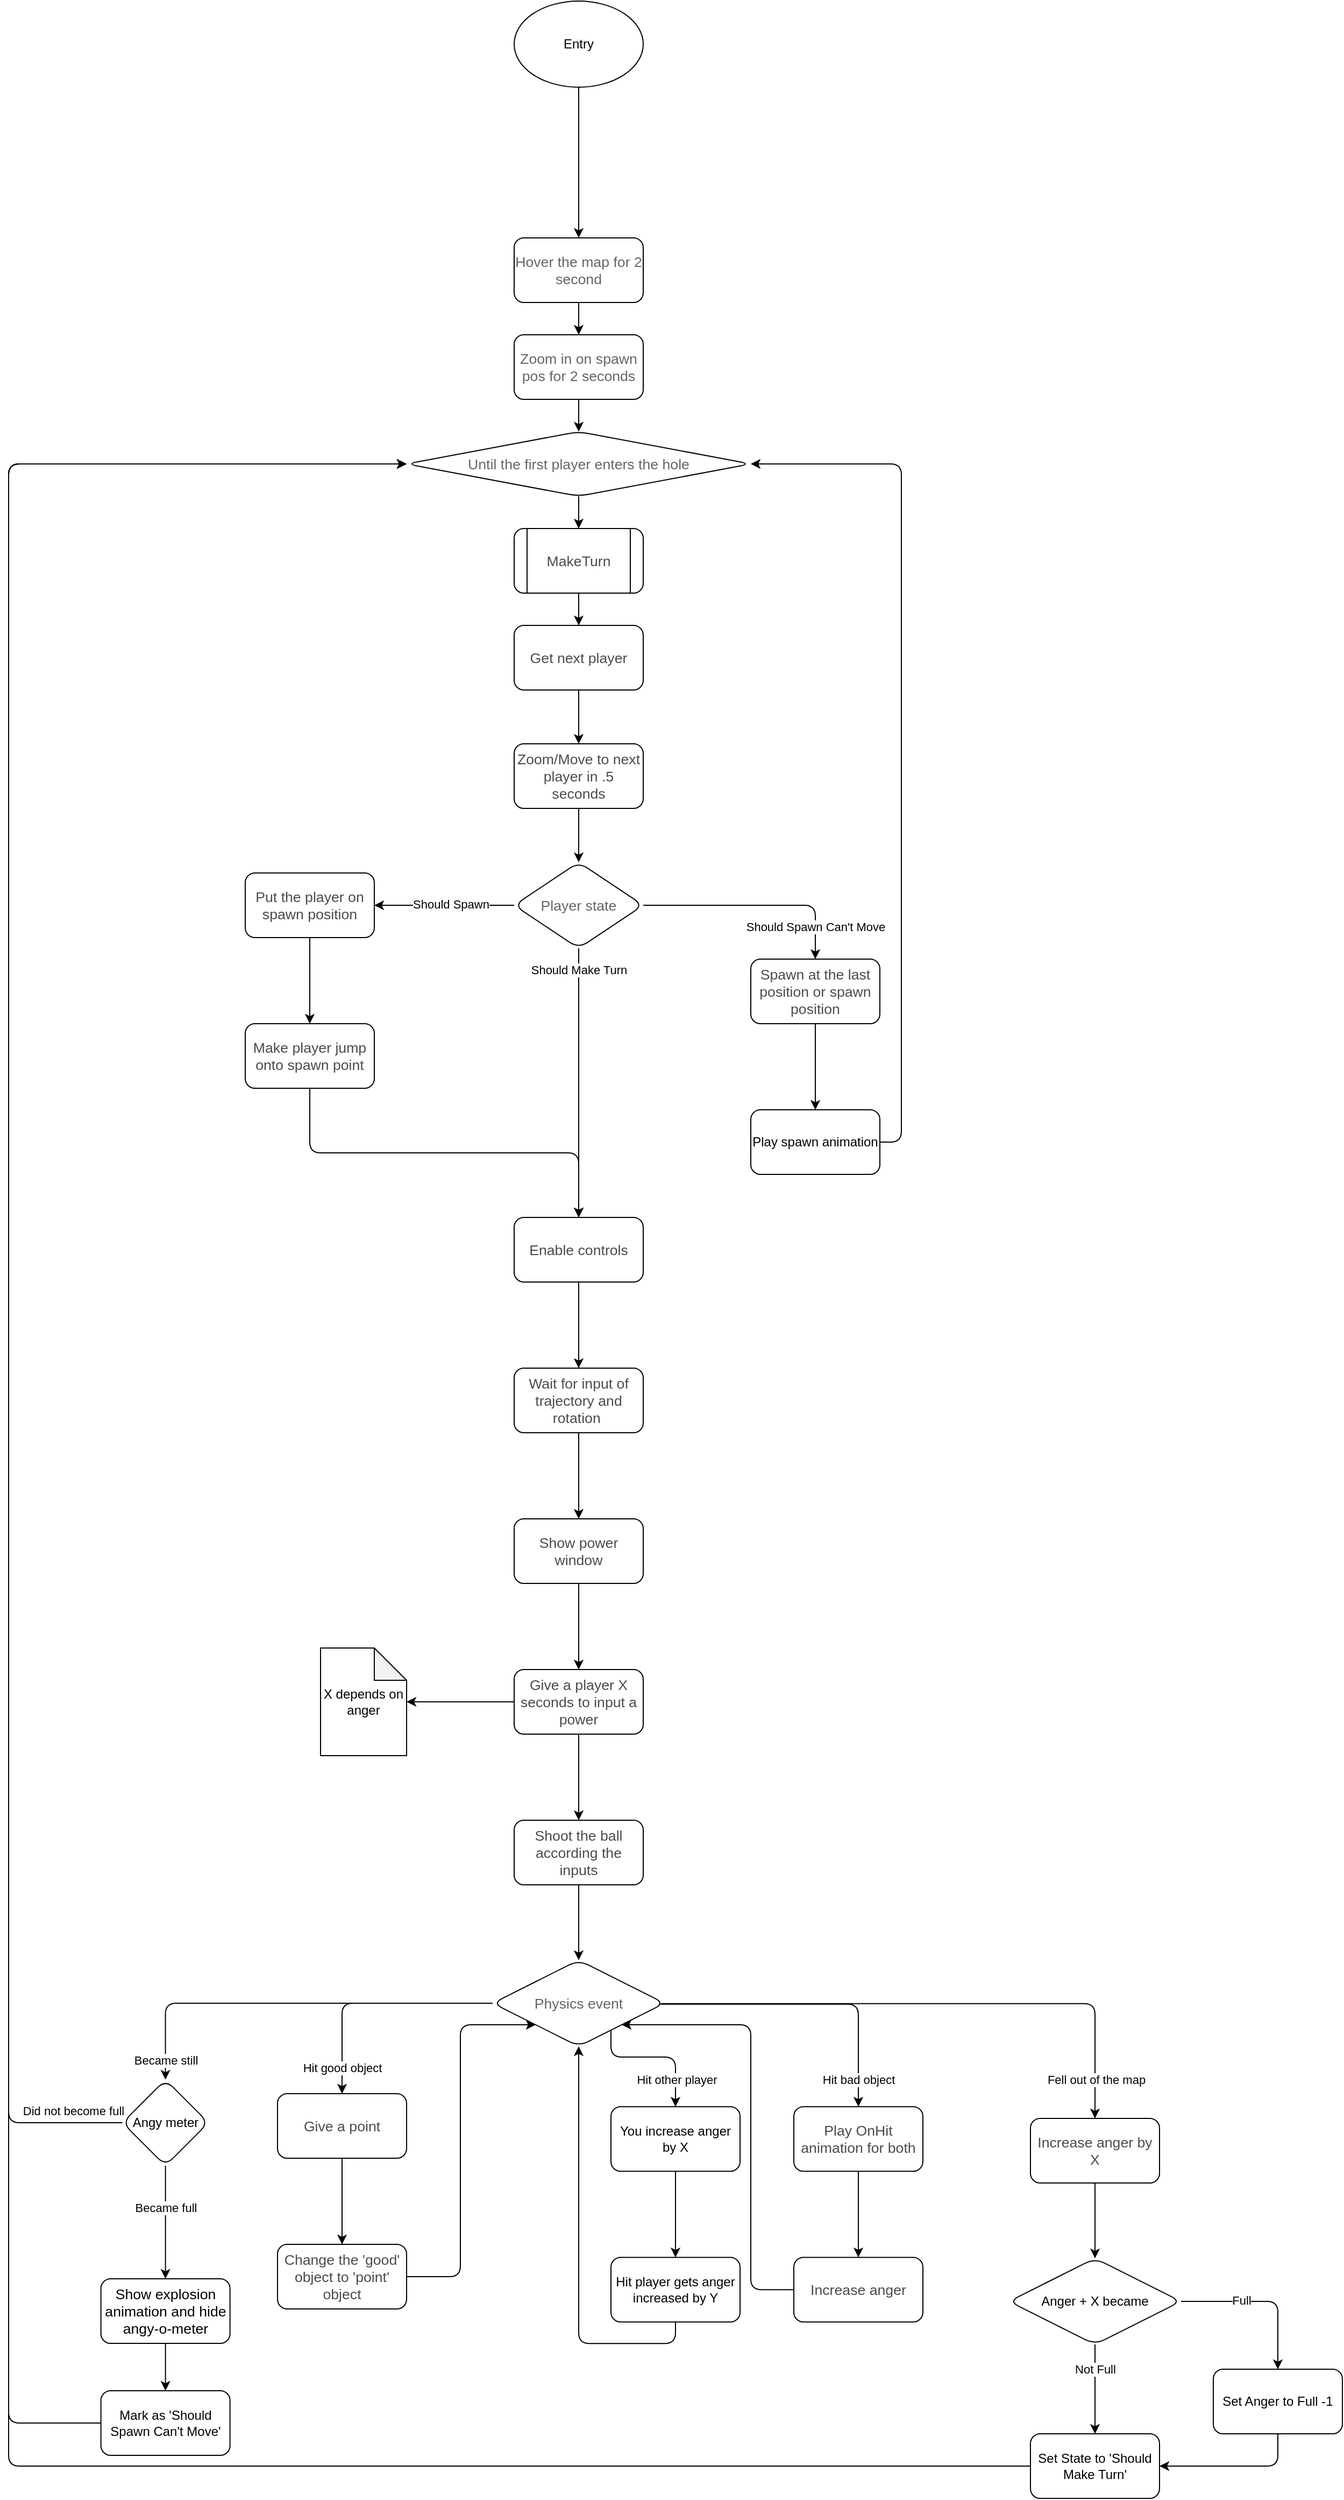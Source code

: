 <mxfile version="14.1.8" type="device"><diagram id="mxpw1EMTDVqiN5W3crf7" name="Page-1"><mxGraphModel dx="1242" dy="534" grid="1" gridSize="10" guides="1" tooltips="1" connect="1" arrows="1" fold="1" page="1" pageScale="1" pageWidth="3300" pageHeight="4681" math="0" shadow="0"><root><mxCell id="0"/><mxCell id="1" parent="0"/><mxCell id="OTyS1bWj5J7gWthaUP3Q-3" value="" style="edgeStyle=orthogonalEdgeStyle;orthogonalLoop=1;jettySize=auto;html=1;fontFamily=Helvetica;" edge="1" parent="1" source="OTyS1bWj5J7gWthaUP3Q-1" target="OTyS1bWj5J7gWthaUP3Q-2"><mxGeometry relative="1" as="geometry"/></mxCell><mxCell id="OTyS1bWj5J7gWthaUP3Q-1" value="Entry" style="ellipse;whiteSpace=wrap;html=1;fontFamily=Helvetica;rounded=1;" vertex="1" parent="1"><mxGeometry x="1060" y="260" width="120" height="80" as="geometry"/></mxCell><mxCell id="OTyS1bWj5J7gWthaUP3Q-5" value="" style="edgeStyle=orthogonalEdgeStyle;orthogonalLoop=1;jettySize=auto;html=1;fontFamily=Helvetica;" edge="1" parent="1" source="OTyS1bWj5J7gWthaUP3Q-2" target="OTyS1bWj5J7gWthaUP3Q-4"><mxGeometry relative="1" as="geometry"/></mxCell><mxCell id="OTyS1bWj5J7gWthaUP3Q-2" value="&lt;span style=&quot;color: rgb(101, 101, 101); font-size: 10pt;&quot;&gt;Hover the map for 2 second&lt;/span&gt;" style="whiteSpace=wrap;html=1;fontFamily=Helvetica;rounded=1;" vertex="1" parent="1"><mxGeometry x="1060" y="480" width="120" height="60" as="geometry"/></mxCell><mxCell id="OTyS1bWj5J7gWthaUP3Q-7" value="" style="edgeStyle=orthogonalEdgeStyle;orthogonalLoop=1;jettySize=auto;html=1;fontFamily=Helvetica;" edge="1" parent="1" source="OTyS1bWj5J7gWthaUP3Q-4" target="OTyS1bWj5J7gWthaUP3Q-6"><mxGeometry relative="1" as="geometry"/></mxCell><mxCell id="OTyS1bWj5J7gWthaUP3Q-4" value="&lt;span style=&quot;color: rgb(101 , 101 , 101) ; font-size: 10pt&quot;&gt;Zoom in on spawn pos for 2 seconds&lt;/span&gt;&lt;br&gt;" style="whiteSpace=wrap;html=1;fontFamily=Helvetica;rounded=1;" vertex="1" parent="1"><mxGeometry x="1060" y="570" width="120" height="60" as="geometry"/></mxCell><mxCell id="OTyS1bWj5J7gWthaUP3Q-9" value="" style="edgeStyle=orthogonalEdgeStyle;orthogonalLoop=1;jettySize=auto;html=1;fontFamily=Helvetica;" edge="1" parent="1" source="OTyS1bWj5J7gWthaUP3Q-6" target="OTyS1bWj5J7gWthaUP3Q-8"><mxGeometry relative="1" as="geometry"/></mxCell><mxCell id="OTyS1bWj5J7gWthaUP3Q-6" value="&lt;span style=&quot;color: rgb(101, 101, 101); font-size: 10pt;&quot;&gt;Until the first player enters the hole&lt;/span&gt;&lt;br&gt;" style="rhombus;whiteSpace=wrap;html=1;fontFamily=Helvetica;rounded=1;" vertex="1" parent="1"><mxGeometry x="960.0" y="660" width="320" height="60" as="geometry"/></mxCell><mxCell id="OTyS1bWj5J7gWthaUP3Q-11" value="" style="edgeStyle=orthogonalEdgeStyle;orthogonalLoop=1;jettySize=auto;html=1;fontFamily=Helvetica;" edge="1" parent="1" source="OTyS1bWj5J7gWthaUP3Q-8" target="OTyS1bWj5J7gWthaUP3Q-10"><mxGeometry relative="1" as="geometry"/></mxCell><mxCell id="OTyS1bWj5J7gWthaUP3Q-8" value="&lt;span style=&quot;color: rgb(75, 75, 75); font-size: 10pt;&quot;&gt;MakeTurn&lt;/span&gt;" style="shape=process;whiteSpace=wrap;html=1;backgroundOutline=1;fontFamily=Helvetica;rounded=1;" vertex="1" parent="1"><mxGeometry x="1060" y="750" width="120" height="60" as="geometry"/></mxCell><mxCell id="OTyS1bWj5J7gWthaUP3Q-13" value="" style="edgeStyle=orthogonalEdgeStyle;orthogonalLoop=1;jettySize=auto;html=1;fontFamily=Helvetica;" edge="1" parent="1" source="OTyS1bWj5J7gWthaUP3Q-10" target="OTyS1bWj5J7gWthaUP3Q-12"><mxGeometry relative="1" as="geometry"/></mxCell><mxCell id="OTyS1bWj5J7gWthaUP3Q-10" value="&lt;span style=&quot;color: rgb(75, 75, 75); font-size: 10pt;&quot;&gt;Get next player&lt;/span&gt;" style="whiteSpace=wrap;html=1;fontFamily=Helvetica;rounded=1;" vertex="1" parent="1"><mxGeometry x="1060" y="840" width="120" height="60" as="geometry"/></mxCell><mxCell id="OTyS1bWj5J7gWthaUP3Q-15" value="" style="edgeStyle=orthogonalEdgeStyle;orthogonalLoop=1;jettySize=auto;html=1;fontFamily=Helvetica;" edge="1" parent="1" source="OTyS1bWj5J7gWthaUP3Q-12" target="OTyS1bWj5J7gWthaUP3Q-14"><mxGeometry relative="1" as="geometry"/></mxCell><mxCell id="OTyS1bWj5J7gWthaUP3Q-12" value="&lt;span style=&quot;color: rgb(75, 75, 75); font-size: 10pt;&quot;&gt;Zoom/Move to next player in .5 seconds&lt;/span&gt;" style="whiteSpace=wrap;html=1;fontFamily=Helvetica;rounded=1;" vertex="1" parent="1"><mxGeometry x="1060" y="950" width="120" height="60" as="geometry"/></mxCell><mxCell id="OTyS1bWj5J7gWthaUP3Q-17" value="" style="edgeStyle=orthogonalEdgeStyle;orthogonalLoop=1;jettySize=auto;html=1;fontFamily=Helvetica;" edge="1" parent="1" source="OTyS1bWj5J7gWthaUP3Q-14" target="OTyS1bWj5J7gWthaUP3Q-102"><mxGeometry relative="1" as="geometry"><mxPoint x="1300" y="1170" as="targetPoint"/></mxGeometry></mxCell><mxCell id="OTyS1bWj5J7gWthaUP3Q-69" value="Should Spawn Can't Move" style="edgeLabel;html=1;align=center;verticalAlign=middle;resizable=0;points=[];fontFamily=Helvetica;rounded=1;" vertex="1" connectable="0" parent="OTyS1bWj5J7gWthaUP3Q-17"><mxGeometry x="-0.468" y="2" relative="1" as="geometry"><mxPoint x="104" y="22" as="offset"/></mxGeometry></mxCell><mxCell id="OTyS1bWj5J7gWthaUP3Q-23" value="" style="edgeStyle=orthogonalEdgeStyle;orthogonalLoop=1;jettySize=auto;html=1;fontFamily=Helvetica;" edge="1" parent="1" source="OTyS1bWj5J7gWthaUP3Q-14" target="OTyS1bWj5J7gWthaUP3Q-22"><mxGeometry relative="1" as="geometry"/></mxCell><mxCell id="OTyS1bWj5J7gWthaUP3Q-67" value="Should Spawn" style="edgeLabel;html=1;align=center;verticalAlign=middle;resizable=0;points=[];fontFamily=Helvetica;rounded=1;" vertex="1" connectable="0" parent="OTyS1bWj5J7gWthaUP3Q-23"><mxGeometry x="-0.091" y="-1" relative="1" as="geometry"><mxPoint as="offset"/></mxGeometry></mxCell><mxCell id="OTyS1bWj5J7gWthaUP3Q-142" style="edgeStyle=orthogonalEdgeStyle;orthogonalLoop=1;jettySize=auto;html=1;exitX=0.5;exitY=1;exitDx=0;exitDy=0;entryX=0.5;entryY=0;entryDx=0;entryDy=0;fontFamily=Helvetica;" edge="1" parent="1" source="OTyS1bWj5J7gWthaUP3Q-14" target="OTyS1bWj5J7gWthaUP3Q-26"><mxGeometry relative="1" as="geometry"/></mxCell><mxCell id="OTyS1bWj5J7gWthaUP3Q-165" value="Should Make Turn" style="edgeLabel;html=1;align=center;verticalAlign=middle;resizable=0;points=[];fontFamily=Helvetica;rounded=1;" vertex="1" connectable="0" parent="OTyS1bWj5J7gWthaUP3Q-142"><mxGeometry x="-0.297" relative="1" as="geometry"><mxPoint y="-68.24" as="offset"/></mxGeometry></mxCell><mxCell id="OTyS1bWj5J7gWthaUP3Q-14" value="&lt;span style=&quot;color: rgb(101, 101, 101); font-size: 10pt;&quot;&gt;Player state&lt;/span&gt;" style="rhombus;whiteSpace=wrap;html=1;fontFamily=Helvetica;rounded=1;" vertex="1" parent="1"><mxGeometry x="1060" y="1060" width="120" height="80" as="geometry"/></mxCell><mxCell id="OTyS1bWj5J7gWthaUP3Q-21" style="edgeStyle=orthogonalEdgeStyle;orthogonalLoop=1;jettySize=auto;html=1;exitX=1;exitY=0.5;exitDx=0;exitDy=0;entryX=1;entryY=0.5;entryDx=0;entryDy=0;fontFamily=Helvetica;" edge="1" parent="1" source="OTyS1bWj5J7gWthaUP3Q-103" target="OTyS1bWj5J7gWthaUP3Q-6"><mxGeometry relative="1" as="geometry"><mxPoint x="1390" y="1300.0" as="sourcePoint"/><Array as="points"/></mxGeometry></mxCell><mxCell id="OTyS1bWj5J7gWthaUP3Q-25" value="" style="edgeStyle=orthogonalEdgeStyle;orthogonalLoop=1;jettySize=auto;html=1;fontFamily=Helvetica;" edge="1" parent="1" source="OTyS1bWj5J7gWthaUP3Q-22" target="OTyS1bWj5J7gWthaUP3Q-24"><mxGeometry relative="1" as="geometry"/></mxCell><mxCell id="OTyS1bWj5J7gWthaUP3Q-22" value="&lt;span style=&quot;color: rgb(75, 75, 75); font-size: 10pt;&quot;&gt;Put the player on spawn position&lt;/span&gt;" style="whiteSpace=wrap;html=1;fontFamily=Helvetica;rounded=1;" vertex="1" parent="1"><mxGeometry x="810.0" y="1070" width="120" height="60" as="geometry"/></mxCell><mxCell id="OTyS1bWj5J7gWthaUP3Q-35" style="edgeStyle=orthogonalEdgeStyle;orthogonalLoop=1;jettySize=auto;html=1;exitX=0.5;exitY=1;exitDx=0;exitDy=0;entryX=0.5;entryY=0;entryDx=0;entryDy=0;fontFamily=Helvetica;" edge="1" parent="1" source="OTyS1bWj5J7gWthaUP3Q-24" target="OTyS1bWj5J7gWthaUP3Q-26"><mxGeometry relative="1" as="geometry"/></mxCell><mxCell id="OTyS1bWj5J7gWthaUP3Q-24" value="&lt;span style=&quot;color: rgb(75, 75, 75); font-size: 10pt;&quot;&gt;Make player jump onto spawn point&lt;/span&gt;" style="whiteSpace=wrap;html=1;fontFamily=Helvetica;rounded=1;" vertex="1" parent="1"><mxGeometry x="810.0" y="1210" width="120" height="60" as="geometry"/></mxCell><mxCell id="OTyS1bWj5J7gWthaUP3Q-28" value="" style="edgeStyle=orthogonalEdgeStyle;orthogonalLoop=1;jettySize=auto;html=1;fontFamily=Helvetica;" edge="1" parent="1" source="OTyS1bWj5J7gWthaUP3Q-26" target="OTyS1bWj5J7gWthaUP3Q-27"><mxGeometry relative="1" as="geometry"/></mxCell><mxCell id="OTyS1bWj5J7gWthaUP3Q-26" value="&lt;span style=&quot;color: rgb(75, 75, 75); font-size: 10pt;&quot;&gt;Enable controls&lt;/span&gt;" style="whiteSpace=wrap;html=1;fontFamily=Helvetica;rounded=1;" vertex="1" parent="1"><mxGeometry x="1060" y="1390" width="120" height="60" as="geometry"/></mxCell><mxCell id="OTyS1bWj5J7gWthaUP3Q-30" value="" style="edgeStyle=orthogonalEdgeStyle;orthogonalLoop=1;jettySize=auto;html=1;fontFamily=Helvetica;" edge="1" parent="1" source="OTyS1bWj5J7gWthaUP3Q-27" target="OTyS1bWj5J7gWthaUP3Q-29"><mxGeometry relative="1" as="geometry"/></mxCell><mxCell id="OTyS1bWj5J7gWthaUP3Q-27" value="&lt;span style=&quot;color: rgb(75, 75, 75); font-size: 10pt;&quot;&gt;Wait for input of trajectory and rotation&amp;nbsp;&lt;/span&gt;" style="whiteSpace=wrap;html=1;fontFamily=Helvetica;rounded=1;" vertex="1" parent="1"><mxGeometry x="1060" y="1530" width="120" height="60" as="geometry"/></mxCell><mxCell id="OTyS1bWj5J7gWthaUP3Q-32" value="" style="edgeStyle=orthogonalEdgeStyle;orthogonalLoop=1;jettySize=auto;html=1;fontFamily=Helvetica;" edge="1" parent="1" source="OTyS1bWj5J7gWthaUP3Q-29" target="OTyS1bWj5J7gWthaUP3Q-31"><mxGeometry relative="1" as="geometry"/></mxCell><mxCell id="OTyS1bWj5J7gWthaUP3Q-29" value="&lt;span style=&quot;color: rgb(75, 75, 75); font-size: 10pt;&quot;&gt;Show power window&lt;/span&gt;" style="whiteSpace=wrap;html=1;fontFamily=Helvetica;rounded=1;" vertex="1" parent="1"><mxGeometry x="1060" y="1670" width="120" height="60" as="geometry"/></mxCell><mxCell id="OTyS1bWj5J7gWthaUP3Q-34" value="" style="edgeStyle=orthogonalEdgeStyle;orthogonalLoop=1;jettySize=auto;html=1;fontFamily=Helvetica;" edge="1" parent="1" source="OTyS1bWj5J7gWthaUP3Q-31" target="OTyS1bWj5J7gWthaUP3Q-33"><mxGeometry relative="1" as="geometry"/></mxCell><mxCell id="OTyS1bWj5J7gWthaUP3Q-109" value="" style="edgeStyle=orthogonalEdgeStyle;orthogonalLoop=1;jettySize=auto;html=1;fontFamily=Helvetica;" edge="1" parent="1" source="OTyS1bWj5J7gWthaUP3Q-31" target="OTyS1bWj5J7gWthaUP3Q-108"><mxGeometry relative="1" as="geometry"/></mxCell><mxCell id="OTyS1bWj5J7gWthaUP3Q-31" value="&lt;span style=&quot;color: rgb(75, 75, 75); font-size: 10pt;&quot;&gt;Give a player X seconds to input a power&lt;/span&gt;" style="whiteSpace=wrap;html=1;fontFamily=Helvetica;rounded=1;" vertex="1" parent="1"><mxGeometry x="1060" y="1810" width="120" height="60" as="geometry"/></mxCell><mxCell id="OTyS1bWj5J7gWthaUP3Q-38" value="" style="edgeStyle=orthogonalEdgeStyle;orthogonalLoop=1;jettySize=auto;html=1;fontFamily=Helvetica;" edge="1" parent="1" source="OTyS1bWj5J7gWthaUP3Q-33" target="OTyS1bWj5J7gWthaUP3Q-37"><mxGeometry relative="1" as="geometry"/></mxCell><mxCell id="OTyS1bWj5J7gWthaUP3Q-33" value="&lt;span style=&quot;color: rgb(75, 75, 75); font-size: 10pt;&quot;&gt;Shoot the ball according the inputs&lt;/span&gt;" style="whiteSpace=wrap;html=1;fontFamily=Helvetica;rounded=1;" vertex="1" parent="1"><mxGeometry x="1060" y="1950" width="120" height="60" as="geometry"/></mxCell><mxCell id="OTyS1bWj5J7gWthaUP3Q-40" value="" style="edgeStyle=orthogonalEdgeStyle;orthogonalLoop=1;jettySize=auto;html=1;fontFamily=Helvetica;exitX=0.965;exitY=0.511;exitDx=0;exitDy=0;exitPerimeter=0;" edge="1" parent="1" source="OTyS1bWj5J7gWthaUP3Q-37" target="OTyS1bWj5J7gWthaUP3Q-39"><mxGeometry relative="1" as="geometry"/></mxCell><mxCell id="OTyS1bWj5J7gWthaUP3Q-70" value="Hit bad object" style="edgeLabel;html=1;align=center;verticalAlign=middle;resizable=0;points=[];fontFamily=Helvetica;rounded=1;" vertex="1" connectable="0" parent="OTyS1bWj5J7gWthaUP3Q-40"><mxGeometry x="-0.349" y="-1" relative="1" as="geometry"><mxPoint x="93.93" y="69.1" as="offset"/></mxGeometry></mxCell><mxCell id="OTyS1bWj5J7gWthaUP3Q-52" value="" style="edgeStyle=orthogonalEdgeStyle;orthogonalLoop=1;jettySize=auto;html=1;fontFamily=Helvetica;" edge="1" parent="1" source="OTyS1bWj5J7gWthaUP3Q-37" target="OTyS1bWj5J7gWthaUP3Q-51"><mxGeometry relative="1" as="geometry"/></mxCell><mxCell id="OTyS1bWj5J7gWthaUP3Q-71" value="Hit good object" style="edgeLabel;html=1;align=center;verticalAlign=middle;resizable=0;points=[];fontFamily=Helvetica;rounded=1;" vertex="1" connectable="0" parent="OTyS1bWj5J7gWthaUP3Q-52"><mxGeometry x="0.38" relative="1" as="geometry"><mxPoint y="45.52" as="offset"/></mxGeometry></mxCell><mxCell id="OTyS1bWj5J7gWthaUP3Q-58" style="edgeStyle=orthogonalEdgeStyle;orthogonalLoop=1;jettySize=auto;html=1;fontFamily=Helvetica;exitX=0.979;exitY=0.505;exitDx=0;exitDy=0;exitPerimeter=0;entryX=0.5;entryY=0;entryDx=0;entryDy=0;" edge="1" parent="1" source="OTyS1bWj5J7gWthaUP3Q-37" target="OTyS1bWj5J7gWthaUP3Q-45"><mxGeometry relative="1" as="geometry"><Array as="points"><mxPoint x="1600" y="2120"/></Array></mxGeometry></mxCell><mxCell id="OTyS1bWj5J7gWthaUP3Q-72" value="Fell out of the map" style="edgeLabel;html=1;align=center;verticalAlign=middle;resizable=0;points=[];fontFamily=Helvetica;rounded=1;" vertex="1" connectable="0" parent="OTyS1bWj5J7gWthaUP3Q-58"><mxGeometry x="0.432" y="1" relative="1" as="geometry"><mxPoint x="38.65" y="71.64" as="offset"/></mxGeometry></mxCell><mxCell id="OTyS1bWj5J7gWthaUP3Q-120" value="" style="edgeStyle=orthogonalEdgeStyle;orthogonalLoop=1;jettySize=auto;html=1;fontFamily=Helvetica;" edge="1" parent="1" source="OTyS1bWj5J7gWthaUP3Q-37" target="OTyS1bWj5J7gWthaUP3Q-119"><mxGeometry relative="1" as="geometry"><Array as="points"><mxPoint x="1150" y="2170"/><mxPoint x="1210" y="2170"/></Array></mxGeometry></mxCell><mxCell id="OTyS1bWj5J7gWthaUP3Q-121" value="Hit other player" style="edgeLabel;html=1;align=center;verticalAlign=middle;resizable=0;points=[];fontFamily=Helvetica;rounded=1;" vertex="1" connectable="0" parent="OTyS1bWj5J7gWthaUP3Q-120"><mxGeometry x="0.175" y="-2" relative="1" as="geometry"><mxPoint x="8.33" y="19" as="offset"/></mxGeometry></mxCell><mxCell id="OTyS1bWj5J7gWthaUP3Q-134" value="" style="edgeStyle=orthogonalEdgeStyle;orthogonalLoop=1;jettySize=auto;html=1;fontFamily=Helvetica;" edge="1" parent="1" source="OTyS1bWj5J7gWthaUP3Q-37" target="OTyS1bWj5J7gWthaUP3Q-93"><mxGeometry relative="1" as="geometry"><mxPoint x="580" y="2200" as="targetPoint"/></mxGeometry></mxCell><mxCell id="OTyS1bWj5J7gWthaUP3Q-135" value="Became still" style="edgeLabel;html=1;align=center;verticalAlign=middle;resizable=0;points=[];fontFamily=Helvetica;rounded=1;" vertex="1" connectable="0" parent="OTyS1bWj5J7gWthaUP3Q-134"><mxGeometry x="0.904" relative="1" as="geometry"><mxPoint as="offset"/></mxGeometry></mxCell><mxCell id="OTyS1bWj5J7gWthaUP3Q-37" value="&lt;span style=&quot;color: rgb(101 , 101 , 101) ; font-size: 10pt&quot;&gt;Physics event&lt;/span&gt;" style="rhombus;whiteSpace=wrap;html=1;fontFamily=Helvetica;rounded=1;" vertex="1" parent="1"><mxGeometry x="1040" y="2080" width="160" height="80" as="geometry"/></mxCell><mxCell id="OTyS1bWj5J7gWthaUP3Q-44" value="" style="edgeStyle=orthogonalEdgeStyle;orthogonalLoop=1;jettySize=auto;html=1;fontFamily=Helvetica;" edge="1" parent="1" source="OTyS1bWj5J7gWthaUP3Q-39" target="OTyS1bWj5J7gWthaUP3Q-43"><mxGeometry relative="1" as="geometry"/></mxCell><mxCell id="OTyS1bWj5J7gWthaUP3Q-39" value="&lt;span style=&quot;color: rgb(75 , 75 , 75) ; font-size: 13.333px&quot;&gt;Play OnHit animation for both&lt;/span&gt;" style="whiteSpace=wrap;html=1;fontFamily=Helvetica;rounded=1;" vertex="1" parent="1"><mxGeometry x="1320" y="2216.1" width="120" height="60" as="geometry"/></mxCell><mxCell id="OTyS1bWj5J7gWthaUP3Q-132" style="edgeStyle=orthogonalEdgeStyle;orthogonalLoop=1;jettySize=auto;html=1;exitX=0;exitY=0.5;exitDx=0;exitDy=0;entryX=1;entryY=1;entryDx=0;entryDy=0;fontFamily=Helvetica;" edge="1" parent="1" source="OTyS1bWj5J7gWthaUP3Q-43" target="OTyS1bWj5J7gWthaUP3Q-37"><mxGeometry relative="1" as="geometry"><Array as="points"><mxPoint x="1280" y="2386"/><mxPoint x="1280" y="2140"/></Array></mxGeometry></mxCell><mxCell id="OTyS1bWj5J7gWthaUP3Q-43" value="&lt;span style=&quot;color: rgb(75 , 75 , 75) ; font-size: 13.333px&quot;&gt;Increase anger&lt;/span&gt;" style="whiteSpace=wrap;html=1;fontFamily=Helvetica;rounded=1;" vertex="1" parent="1"><mxGeometry x="1320" y="2356.1" width="120" height="60" as="geometry"/></mxCell><mxCell id="OTyS1bWj5J7gWthaUP3Q-145" value="" style="edgeStyle=orthogonalEdgeStyle;orthogonalLoop=1;jettySize=auto;html=1;fontFamily=Helvetica;" edge="1" parent="1" source="OTyS1bWj5J7gWthaUP3Q-45" target="OTyS1bWj5J7gWthaUP3Q-144"><mxGeometry relative="1" as="geometry"/></mxCell><mxCell id="OTyS1bWj5J7gWthaUP3Q-45" value="&lt;span style=&quot;color: rgb(75, 75, 75); font-size: 10pt;&quot;&gt;Increase anger by X&lt;/span&gt;" style="whiteSpace=wrap;html=1;fontFamily=Helvetica;rounded=1;" vertex="1" parent="1"><mxGeometry x="1540" y="2227" width="120" height="60" as="geometry"/></mxCell><mxCell id="OTyS1bWj5J7gWthaUP3Q-54" value="" style="edgeStyle=orthogonalEdgeStyle;orthogonalLoop=1;jettySize=auto;html=1;fontFamily=Helvetica;" edge="1" parent="1" source="OTyS1bWj5J7gWthaUP3Q-51" target="OTyS1bWj5J7gWthaUP3Q-53"><mxGeometry relative="1" as="geometry"/></mxCell><mxCell id="OTyS1bWj5J7gWthaUP3Q-51" value="&lt;span style=&quot;color: rgb(75, 75, 75); font-size: 10pt;&quot;&gt;Give a point&lt;/span&gt;" style="whiteSpace=wrap;html=1;fontFamily=Helvetica;rounded=1;" vertex="1" parent="1"><mxGeometry x="840" y="2204" width="120" height="60" as="geometry"/></mxCell><mxCell id="OTyS1bWj5J7gWthaUP3Q-57" style="edgeStyle=orthogonalEdgeStyle;orthogonalLoop=1;jettySize=auto;html=1;fontFamily=Helvetica;exitX=1;exitY=0.5;exitDx=0;exitDy=0;entryX=0;entryY=1;entryDx=0;entryDy=0;" edge="1" parent="1" source="OTyS1bWj5J7gWthaUP3Q-53" target="OTyS1bWj5J7gWthaUP3Q-37"><mxGeometry relative="1" as="geometry"><mxPoint x="1250" y="2400" as="sourcePoint"/><Array as="points"><mxPoint x="1010" y="2374"/><mxPoint x="1010" y="2140"/></Array></mxGeometry></mxCell><mxCell id="OTyS1bWj5J7gWthaUP3Q-53" value="&lt;span style=&quot;color: rgb(75, 75, 75); font-size: 10pt;&quot;&gt;Change  the 'good' object to 'point'  object&lt;/span&gt;" style="whiteSpace=wrap;html=1;fontFamily=Helvetica;rounded=1;" vertex="1" parent="1"><mxGeometry x="840" y="2344" width="120" height="60" as="geometry"/></mxCell><mxCell id="OTyS1bWj5J7gWthaUP3Q-143" style="edgeStyle=orthogonalEdgeStyle;orthogonalLoop=1;jettySize=auto;html=1;entryX=0;entryY=0.5;entryDx=0;entryDy=0;fontFamily=Helvetica;exitX=0;exitY=0.5;exitDx=0;exitDy=0;" edge="1" parent="1" source="OTyS1bWj5J7gWthaUP3Q-158" target="OTyS1bWj5J7gWthaUP3Q-6"><mxGeometry relative="1" as="geometry"><mxPoint x="600" y="2540" as="sourcePoint"/><Array as="points"><mxPoint x="590" y="2510"/><mxPoint x="590" y="690"/></Array></mxGeometry></mxCell><mxCell id="OTyS1bWj5J7gWthaUP3Q-159" value="" style="edgeStyle=orthogonalEdgeStyle;orthogonalLoop=1;jettySize=auto;html=1;fontFamily=Helvetica;" edge="1" parent="1" source="OTyS1bWj5J7gWthaUP3Q-91" target="OTyS1bWj5J7gWthaUP3Q-158"><mxGeometry relative="1" as="geometry"/></mxCell><mxCell id="OTyS1bWj5J7gWthaUP3Q-91" value="&lt;span style=&quot;font-size: 13.333px&quot;&gt;Show explosion animation and hide angy-o-meter&lt;/span&gt;" style="whiteSpace=wrap;html=1;fontFamily=Helvetica;rounded=1;" vertex="1" parent="1"><mxGeometry x="675.83" y="2376" width="120" height="60" as="geometry"/></mxCell><mxCell id="OTyS1bWj5J7gWthaUP3Q-97" style="edgeStyle=orthogonalEdgeStyle;orthogonalLoop=1;jettySize=auto;html=1;fontFamily=Helvetica;" edge="1" parent="1" source="OTyS1bWj5J7gWthaUP3Q-93" target="OTyS1bWj5J7gWthaUP3Q-91"><mxGeometry relative="1" as="geometry"><mxPoint x="665.83" y="2300" as="sourcePoint"/><mxPoint x="795.83" y="2369" as="targetPoint"/></mxGeometry></mxCell><mxCell id="OTyS1bWj5J7gWthaUP3Q-98" value="Became full" style="edgeLabel;html=1;align=center;verticalAlign=middle;resizable=0;points=[];fontFamily=Helvetica;rounded=1;" vertex="1" connectable="0" parent="OTyS1bWj5J7gWthaUP3Q-97"><mxGeometry x="-0.374" relative="1" as="geometry"><mxPoint y="6.06" as="offset"/></mxGeometry></mxCell><mxCell id="OTyS1bWj5J7gWthaUP3Q-137" value="" style="edgeStyle=orthogonalEdgeStyle;orthogonalLoop=1;jettySize=auto;html=1;fontFamily=Helvetica;entryX=0;entryY=0.5;entryDx=0;entryDy=0;" edge="1" parent="1" source="OTyS1bWj5J7gWthaUP3Q-93" target="OTyS1bWj5J7gWthaUP3Q-6"><mxGeometry relative="1" as="geometry"><mxPoint x="350" y="2307" as="targetPoint"/><Array as="points"><mxPoint x="590" y="2231"/><mxPoint x="590" y="690"/></Array></mxGeometry></mxCell><mxCell id="OTyS1bWj5J7gWthaUP3Q-139" value="Did not become full" style="edgeLabel;html=1;align=center;verticalAlign=middle;resizable=0;points=[];fontFamily=Helvetica;rounded=1;" vertex="1" connectable="0" parent="OTyS1bWj5J7gWthaUP3Q-137"><mxGeometry x="-0.952" y="1" relative="1" as="geometry"><mxPoint x="2.35" y="-12.06" as="offset"/></mxGeometry></mxCell><mxCell id="OTyS1bWj5J7gWthaUP3Q-93" value="Angy meter" style="rhombus;whiteSpace=wrap;html=1;rounded=1;" vertex="1" parent="1"><mxGeometry x="695.83" y="2191" width="80" height="80" as="geometry"/></mxCell><mxCell id="OTyS1bWj5J7gWthaUP3Q-104" value="" style="edgeStyle=orthogonalEdgeStyle;orthogonalLoop=1;jettySize=auto;html=1;fontFamily=Helvetica;" edge="1" parent="1" source="OTyS1bWj5J7gWthaUP3Q-102" target="OTyS1bWj5J7gWthaUP3Q-103"><mxGeometry relative="1" as="geometry"/></mxCell><mxCell id="OTyS1bWj5J7gWthaUP3Q-102" value="&lt;span style=&quot;color: rgb(75 , 75 , 75) ; font-size: 13.333px&quot;&gt;Spawn at the last position or spawn position&lt;/span&gt;" style="whiteSpace=wrap;html=1;fontFamily=Helvetica;rounded=1;" vertex="1" parent="1"><mxGeometry x="1280" y="1150" width="120" height="60" as="geometry"/></mxCell><mxCell id="OTyS1bWj5J7gWthaUP3Q-103" value="Play spawn animation" style="whiteSpace=wrap;html=1;rounded=1;" vertex="1" parent="1"><mxGeometry x="1280" y="1290" width="120" height="60" as="geometry"/></mxCell><mxCell id="OTyS1bWj5J7gWthaUP3Q-108" value="X depends on anger" style="shape=note;whiteSpace=wrap;html=1;backgroundOutline=1;darkOpacity=0.05;rounded=1;" vertex="1" parent="1"><mxGeometry x="880" y="1790" width="80" height="100" as="geometry"/></mxCell><mxCell id="OTyS1bWj5J7gWthaUP3Q-123" value="" style="edgeStyle=orthogonalEdgeStyle;orthogonalLoop=1;jettySize=auto;html=1;fontFamily=Helvetica;" edge="1" parent="1" source="OTyS1bWj5J7gWthaUP3Q-119" target="OTyS1bWj5J7gWthaUP3Q-122"><mxGeometry relative="1" as="geometry"/></mxCell><mxCell id="OTyS1bWj5J7gWthaUP3Q-119" value="You increase anger by X" style="whiteSpace=wrap;html=1;rounded=1;" vertex="1" parent="1"><mxGeometry x="1150" y="2216.1" width="120" height="60" as="geometry"/></mxCell><mxCell id="OTyS1bWj5J7gWthaUP3Q-167" style="edgeStyle=orthogonalEdgeStyle;orthogonalLoop=1;jettySize=auto;html=1;exitX=0.5;exitY=1;exitDx=0;exitDy=0;entryX=0.5;entryY=1;entryDx=0;entryDy=0;fontFamily=Helvetica;" edge="1" parent="1" source="OTyS1bWj5J7gWthaUP3Q-122" target="OTyS1bWj5J7gWthaUP3Q-37"><mxGeometry relative="1" as="geometry"/></mxCell><mxCell id="OTyS1bWj5J7gWthaUP3Q-122" value="Hit player gets anger increased by Y" style="whiteSpace=wrap;html=1;rounded=1;" vertex="1" parent="1"><mxGeometry x="1150" y="2356.1" width="120" height="60" as="geometry"/></mxCell><mxCell id="OTyS1bWj5J7gWthaUP3Q-149" value="" style="edgeStyle=orthogonalEdgeStyle;orthogonalLoop=1;jettySize=auto;html=1;fontFamily=Helvetica;" edge="1" parent="1" source="OTyS1bWj5J7gWthaUP3Q-144" target="OTyS1bWj5J7gWthaUP3Q-148"><mxGeometry relative="1" as="geometry"/></mxCell><mxCell id="OTyS1bWj5J7gWthaUP3Q-153" value="Full" style="edgeLabel;html=1;align=center;verticalAlign=middle;resizable=0;points=[];fontFamily=Helvetica;rounded=1;" vertex="1" connectable="0" parent="OTyS1bWj5J7gWthaUP3Q-149"><mxGeometry x="-0.272" y="1" relative="1" as="geometry"><mxPoint as="offset"/></mxGeometry></mxCell><mxCell id="OTyS1bWj5J7gWthaUP3Q-151" value="" style="edgeStyle=orthogonalEdgeStyle;orthogonalLoop=1;jettySize=auto;html=1;fontFamily=Helvetica;" edge="1" parent="1" source="OTyS1bWj5J7gWthaUP3Q-144" target="OTyS1bWj5J7gWthaUP3Q-156"><mxGeometry relative="1" as="geometry"><mxPoint x="1450" y="2460" as="targetPoint"/></mxGeometry></mxCell><mxCell id="OTyS1bWj5J7gWthaUP3Q-152" value="Not Full" style="edgeLabel;html=1;align=center;verticalAlign=middle;resizable=0;points=[];fontFamily=Helvetica;rounded=1;" vertex="1" connectable="0" parent="OTyS1bWj5J7gWthaUP3Q-151"><mxGeometry x="-0.668" y="-1" relative="1" as="geometry"><mxPoint x="1" y="9" as="offset"/></mxGeometry></mxCell><mxCell id="OTyS1bWj5J7gWthaUP3Q-144" value="Anger + X became" style="rhombus;whiteSpace=wrap;html=1;rounded=1;" vertex="1" parent="1"><mxGeometry x="1520" y="2357" width="160" height="80" as="geometry"/></mxCell><mxCell id="OTyS1bWj5J7gWthaUP3Q-157" style="edgeStyle=orthogonalEdgeStyle;orthogonalLoop=1;jettySize=auto;html=1;exitX=0.5;exitY=1;exitDx=0;exitDy=0;fontFamily=Helvetica;" edge="1" parent="1" source="OTyS1bWj5J7gWthaUP3Q-148" target="OTyS1bWj5J7gWthaUP3Q-156"><mxGeometry relative="1" as="geometry"/></mxCell><mxCell id="OTyS1bWj5J7gWthaUP3Q-148" value="Set Anger to Full -1" style="whiteSpace=wrap;html=1;rounded=1;" vertex="1" parent="1"><mxGeometry x="1710" y="2460" width="120" height="60" as="geometry"/></mxCell><mxCell id="OTyS1bWj5J7gWthaUP3Q-166" style="edgeStyle=orthogonalEdgeStyle;orthogonalLoop=1;jettySize=auto;html=1;exitX=0;exitY=0.5;exitDx=0;exitDy=0;entryX=0;entryY=0.5;entryDx=0;entryDy=0;fontFamily=Helvetica;" edge="1" parent="1" source="OTyS1bWj5J7gWthaUP3Q-156" target="OTyS1bWj5J7gWthaUP3Q-6"><mxGeometry relative="1" as="geometry"><Array as="points"><mxPoint x="590" y="2550"/><mxPoint x="590" y="690"/></Array></mxGeometry></mxCell><mxCell id="OTyS1bWj5J7gWthaUP3Q-156" value="Set State to 'Should Make Turn'" style="whiteSpace=wrap;html=1;rounded=1;" vertex="1" parent="1"><mxGeometry x="1540" y="2520" width="120" height="60" as="geometry"/></mxCell><mxCell id="OTyS1bWj5J7gWthaUP3Q-158" value="Mark as 'Should Spawn Can't Move'" style="whiteSpace=wrap;html=1;rounded=1;" vertex="1" parent="1"><mxGeometry x="675.83" y="2480" width="120" height="60" as="geometry"/></mxCell></root></mxGraphModel></diagram></mxfile>